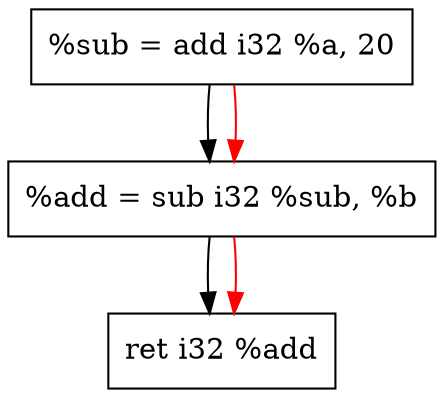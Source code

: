 digraph "CDFG for'func' function" {
	Node0x56051e5d1a50[shape=record, label="  %sub = add i32 %a, 20"];
	Node0x56051e5d1ac0[shape=record, label="  %add = sub i32 %sub, %b"];
	Node0x56051e5d1398[shape=record, label="  ret i32 %add"];
	Node0x56051e5d1a50 -> Node0x56051e5d1ac0
	Node0x56051e5d1ac0 -> Node0x56051e5d1398
edge [color=red]
	Node0x56051e5d1a50 -> Node0x56051e5d1ac0
	Node0x56051e5d1ac0 -> Node0x56051e5d1398
}
